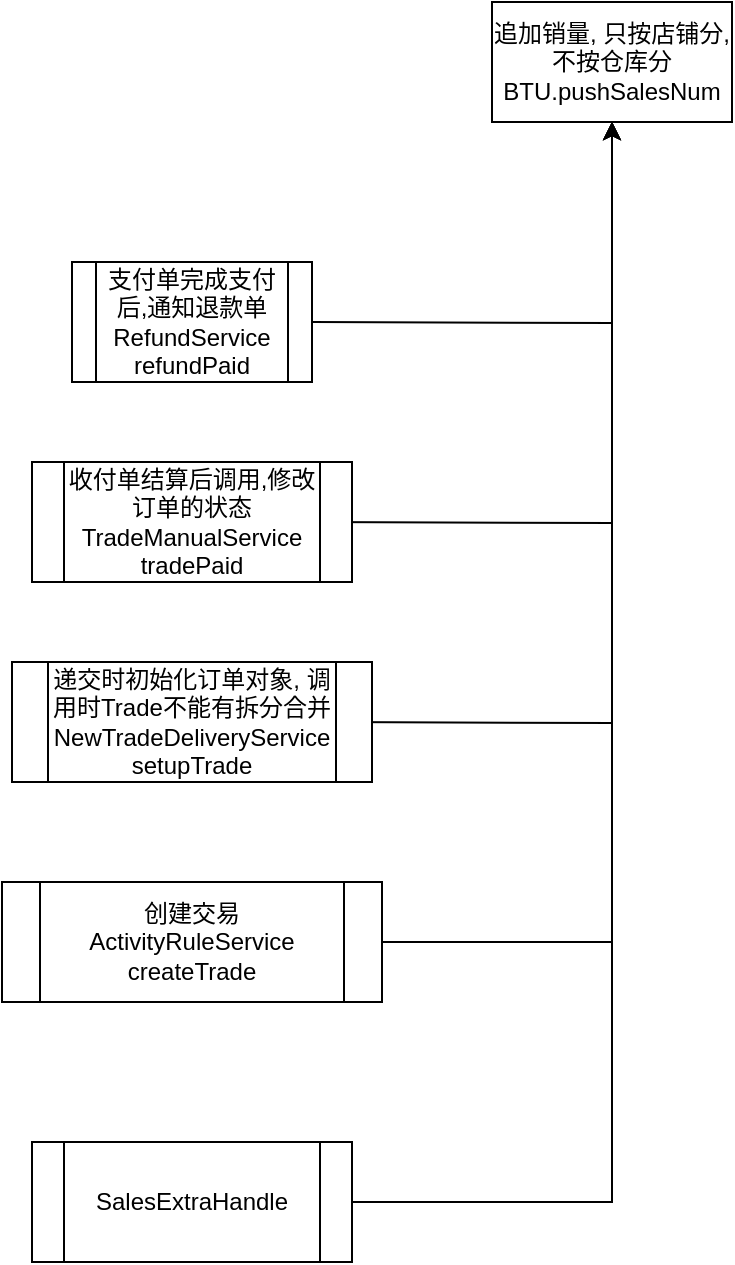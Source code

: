 <mxfile version="14.6.13" type="device"><diagram name="追加销量" id="c7488fd3-1785-93aa-aadb-54a6760d102a"><mxGraphModel dx="2378" dy="607" grid="1" gridSize="10" guides="1" tooltips="1" connect="1" arrows="1" fold="1" page="1" pageScale="1" pageWidth="1100" pageHeight="850" background="#ffffff" math="0" shadow="0"><root><mxCell id="0"/><mxCell id="1" parent="0"/><mxCell id="ksd-GeES57aAVyKZ3lu--40" value="追加销量, 只按店铺分, 不按仓库分&lt;br&gt;BTU.pushSalesNum" style="rounded=0;whiteSpace=wrap;html=1;" parent="1" vertex="1"><mxGeometry x="-290" y="570" width="120" height="60" as="geometry"/></mxCell><mxCell id="ksd-GeES57aAVyKZ3lu--64" style="edgeStyle=orthogonalEdgeStyle;rounded=0;orthogonalLoop=1;jettySize=auto;html=1;exitX=1;exitY=0.5;exitDx=0;exitDy=0;entryX=0.5;entryY=1;entryDx=0;entryDy=0;" parent="1" target="ksd-GeES57aAVyKZ3lu--40" edge="1"><mxGeometry relative="1" as="geometry"><mxPoint x="-380" y="730.0" as="sourcePoint"/></mxGeometry></mxCell><mxCell id="b-2AKCBpjR_U6QSDZdAk-1" style="edgeStyle=orthogonalEdgeStyle;rounded=0;orthogonalLoop=1;jettySize=auto;html=1;exitX=1;exitY=0.5;exitDx=0;exitDy=0;entryX=0.5;entryY=1;entryDx=0;entryDy=0;" parent="1" target="ksd-GeES57aAVyKZ3lu--40" edge="1"><mxGeometry relative="1" as="geometry"><mxPoint x="-380" y="830.0" as="sourcePoint"/></mxGeometry></mxCell><mxCell id="b-2AKCBpjR_U6QSDZdAk-2" style="edgeStyle=orthogonalEdgeStyle;rounded=0;orthogonalLoop=1;jettySize=auto;html=1;exitX=1;exitY=0.5;exitDx=0;exitDy=0;entryX=0.5;entryY=1;entryDx=0;entryDy=0;" parent="1" target="ksd-GeES57aAVyKZ3lu--40" edge="1"><mxGeometry relative="1" as="geometry"><mxPoint x="-370" y="930.0" as="sourcePoint"/></mxGeometry></mxCell><mxCell id="b-2AKCBpjR_U6QSDZdAk-4" style="edgeStyle=orthogonalEdgeStyle;rounded=0;orthogonalLoop=1;jettySize=auto;html=1;exitX=1;exitY=0.5;exitDx=0;exitDy=0;entryX=0.5;entryY=1;entryDx=0;entryDy=0;" parent="1" target="ksd-GeES57aAVyKZ3lu--40" edge="1" source="b-2AKCBpjR_U6QSDZdAk-11"><mxGeometry relative="1" as="geometry"><mxPoint x="-380" y="1140.0" as="sourcePoint"/></mxGeometry></mxCell><mxCell id="b-2AKCBpjR_U6QSDZdAk-6" style="edgeStyle=orthogonalEdgeStyle;rounded=0;orthogonalLoop=1;jettySize=auto;html=1;exitX=1;exitY=0.5;exitDx=0;exitDy=0;entryX=0.5;entryY=1;entryDx=0;entryDy=0;" parent="1" target="ksd-GeES57aAVyKZ3lu--40" edge="1" source="b-2AKCBpjR_U6QSDZdAk-9"><mxGeometry relative="1" as="geometry"><mxPoint x="-380" y="1330" as="sourcePoint"/></mxGeometry></mxCell><mxCell id="b-2AKCBpjR_U6QSDZdAk-7" value="&lt;span&gt;收付单结算后调用,修改订单的状态&lt;/span&gt;&lt;br&gt;&lt;span&gt;TradeManualService&lt;/span&gt;&lt;br&gt;&lt;span&gt;tradePaid&lt;/span&gt;" style="shape=process;whiteSpace=wrap;html=1;backgroundOutline=1;" parent="1" vertex="1"><mxGeometry x="-520" y="800" width="160" height="60" as="geometry"/></mxCell><mxCell id="b-2AKCBpjR_U6QSDZdAk-8" value="&lt;span&gt;支付单完成支付后,通知退款单&lt;/span&gt;&lt;br&gt;&lt;span&gt;RefundService&lt;/span&gt;&lt;br&gt;&lt;span&gt;refundPaid&lt;/span&gt;" style="shape=process;whiteSpace=wrap;html=1;backgroundOutline=1;" parent="1" vertex="1"><mxGeometry x="-500" y="700" width="120" height="60" as="geometry"/></mxCell><mxCell id="b-2AKCBpjR_U6QSDZdAk-9" value="&lt;span&gt;SalesExtraHandle&lt;/span&gt;" style="shape=process;whiteSpace=wrap;html=1;backgroundOutline=1;" parent="1" vertex="1"><mxGeometry x="-520" y="1140" width="160" height="60" as="geometry"/></mxCell><mxCell id="b-2AKCBpjR_U6QSDZdAk-11" value="&lt;span&gt;创建交易&lt;br&gt;ActivityRuleService&lt;br&gt;createTrade&lt;br&gt;&lt;/span&gt;" style="shape=process;whiteSpace=wrap;html=1;backgroundOutline=1;" parent="1" vertex="1"><mxGeometry x="-535" y="1010" width="190" height="60" as="geometry"/></mxCell><mxCell id="b-2AKCBpjR_U6QSDZdAk-13" value="&lt;span&gt;递交时初始化订单对象, 调用时Trade不能有拆分合并&lt;br&gt;NewTradeDeliveryService&lt;br&gt;setupTrade&lt;br&gt;&lt;/span&gt;" style="shape=process;whiteSpace=wrap;html=1;backgroundOutline=1;" parent="1" vertex="1"><mxGeometry x="-530" y="900" width="180" height="60" as="geometry"/></mxCell></root></mxGraphModel></diagram></mxfile>